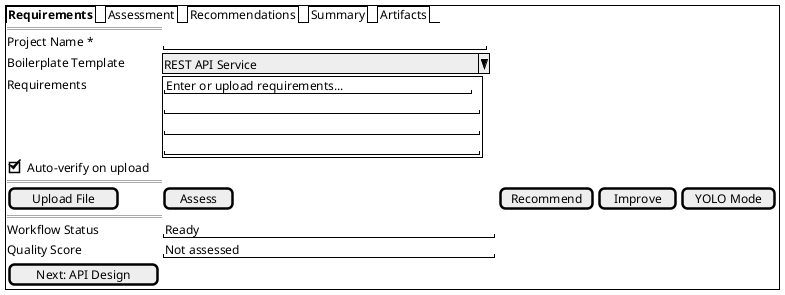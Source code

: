 @startuml SDLC_Forms_Specification
!define FORMS

' ============================================
' STEP 0: Requirements Assessment Form
' ============================================
@startsalt step0_requirements_assessment
{+
  {/ <b>Requirements | Assessment | Recommendations | Summary | Artifacts }
  {
    == Requirements Input ==
    Project Name *        | "                                        "
    Boilerplate Template  | ^REST API Service                       ^
    Requirements          | {+
                             "Enter or upload requirements...       "
                             "                                       "
                             "                                       "
                             "                                       "
                           }
    [X] Auto-verify on upload
    
    == Actions ==
    [ Upload File ] | [ Assess ] | [ Recommend ] | [ Improve ] | [ YOLO Mode ]
    
    == Status ==
    Workflow Status | "Ready                                    "
    Quality Score   | "Not assessed                             "
    
    [ Next: API Design ]
  }
}
@endsalt

' ============================================
' STEP 1: API Design Form
' ============================================
@startsalt step1_api_design
{+
  {/ <b>OpenAPI Spec | Endpoints | Models | Examples | Artifacts }
  {
    == API Configuration ==
    API Title         | "                                        "
    API Version       | "1.0.0                                   "
    Base Path         | "/api/v1                                 "
    
    == Authentication ==
    Auth Type         | ^JWT Bearer                              ^
    [ ] Include OAuth2
    [ ] API Key support
    
    == Endpoints ==
    {T
      + Method | Path          | Description       | Status
      + GET    | /users        | List all users    | [Edit] [Delete]
      + POST   | /users        | Create user       | [Edit] [Delete]
      + GET    | /users/{id}   | Get user by ID    | [Edit] [Delete]
    }
    [ Add Endpoint ]
    
    == Actions ==
    [ Generate OpenAPI ] | [ Validate ] | [ Import Swagger ] | [ YOLO Mode ]
    
    [ Previous ] | [ Next: Database Design ]
  }
}
@endsalt

' ============================================
' STEP 2: Database Design Form
' ============================================
@startsalt step2_database_design
{+
  {/ <b>Schema | Tables | Relations | Migrations | Artifacts }
  {
    == Database Configuration ==
    Database Type     | ^PostgreSQL                              ^
    Database Name     | "app_database                            "
    Schema Name       | "public                                  "
    
    == Tables ==
    {T
      + Table Name | Columns | Relations | Indexes
      + users      | 8       | 2         | 3       | [Edit] [Delete]
      + orders     | 12      | 4         | 2       | [Edit] [Delete]
      + products   | 6       | 1         | 2       | [Edit] [Delete]
    }
    [ Add Table ] | [ Import Schema ]
    
    == Table Editor (users) ==
    {T
      + Column     | Type        | Constraints      | Default
      + id         | UUID        | PRIMARY KEY      | gen_random_uuid()
      + email      | VARCHAR(255)| UNIQUE NOT NULL  | -
      + name       | VARCHAR(100)| NOT NULL         | -
      + created_at | TIMESTAMP   | NOT NULL         | CURRENT_TIMESTAMP
    }
    [ Add Column ]
    
    == Actions ==
    [ Generate SQL ] | [ Create Migrations ] | [ Validate Schema ] | [ YOLO Mode ]
    
    [ Previous ] | [ Next: Business Logic ]
  }
}
@endsalt

' ============================================
' STEP 3: Business Logic Form
' ============================================
@startsalt step3_business_logic
{+
  {/ <b>Services | Handlers | Validators | Business Rules | Artifacts }
  {
    == Service Configuration ==
    Architecture      | ^Clean Architecture                      ^
    Pattern          | ^Repository + Service                     ^
    [ ] Include CQRS
    [ ] Event Sourcing
    
    == Services ==
    {T
      + Service       | Methods | Dependencies | Coverage
      + UserService   | 12      | 3            | 95%     | [Edit] [Test]
      + OrderService  | 8       | 4            | 88%     | [Edit] [Test]
      + AuthService   | 6       | 2            | 92%     | [Edit] [Test]
    }
    [ Add Service ]
    
    == Business Rules ==
    Rule Name        | "                                        "
    Condition        | "                                        "
    Action           | "                                        "
    [ Add Rule ]
    
    == Actions ==
    [ Generate Services ] | [ Generate Tests ] | [ Validate Logic ] | [ YOLO Mode ]
    
    [ Previous ] | [ Next: Validation ]
  }
}
@endsalt

' ============================================
' STEP 4: Data Validation Form
' ============================================
@startsalt step4_validation
{+
  {/ <b>Validators | Rules | Sanitizers | Error Handling | Artifacts }
  {
    == Validation Configuration ==
    Framework        | ^Joi / Zod / Class-validator             ^
    Mode            | ^Strict                                   ^
    [ ] Custom error messages
    [ ] Localization support
    
    == Field Validators ==
    {T
      + Field      | Type    | Rules                    | Custom
      + email      | string  | email, required          | [Edit]
      + password   | string  | min:8, regex, required   | [Edit]
      + age        | number  | min:18, max:120          | [Edit]
      + phone      | string  | regex, optional          | [Edit]
    }
    [ Add Validator ]
    
    == Global Rules ==
    [ ] Trim whitespace
    [ ] Convert empty strings to null
    [ ] Strip HTML tags
    [ ] Normalize unicode
    
    == Actions ==
    [ Generate Validators ] | [ Test Validators ] | [ Export Schema ] | [ YOLO Mode ]
    
    [ Previous ] | [ Next: Infrastructure ]
  }
}
@endsalt

' ============================================
' STEP 5: Infrastructure Setup Form
' ============================================
@startsalt step5_infrastructure
{+
  {/ <b>Docker | Kubernetes | CI/CD | Monitoring | Artifacts }
  {
    == Container Configuration ==
    Base Image       | ^node:18-alpine                          ^
    Port            | "8000                                     "
    [ ] Multi-stage build
    [ ] Include health check
    
    == Services ==
    {T
      + Service    | Image           | Ports      | Replicas
      + API        | app:latest      | 8000       | 3        | [Edit]
      + Database   | postgres:15     | 5432       | 1        | [Edit]
      + Redis      | redis:7         | 6379       | 1        | [Edit]
      + Nginx      | nginx:alpine    | 80,443     | 2        | [Edit]
    }
    [ Add Service ]
    
    == Environment Variables ==
    {T
      + Variable         | Development  | Staging    | Production
      + DATABASE_URL     | localhost    | staging-db | [SECRET]
      + API_KEY          | dev-key      | [SECRET]   | [SECRET]
      + LOG_LEVEL        | debug        | info       | error
    }
    [ Add Variable ]
    
    == Actions ==
    [ Generate Docker ] | [ Generate K8s ] | [ Setup CI/CD ] | [ YOLO Mode ]
    
    [ Previous ] | [ Next: Security ]
  }
}
@endsalt

' ============================================
' STEP 6: Security Configuration Form
' ============================================
@startsalt step6_security
{+
  {/ <b>Authentication | Authorization | Encryption | Audit | Artifacts }
  {
    == Authentication ==
    Method          | ^JWT                                      ^
    Token Expiry    | "24h                                      "
    Refresh Token   | "7d                                       "
    [ ] Multi-factor authentication
    [ ] SSO integration
    
    == Authorization ==
    Model           | ^RBAC                                     ^
    {T
      + Role       | Permissions                  | Users
      + Admin      | ALL                          | 2     | [Edit]
      + Manager    | READ, WRITE, DELETE          | 5     | [Edit]
      + User       | READ, WRITE_OWN              | 100   | [Edit]
    }
    [ Add Role ]
    
    == Security Headers ==
    [ ] CORS enabled
    [ ] CSP headers
    [ ] Rate limiting
    [ ] Request validation
    [ ] SQL injection protection
    
    == Encryption ==
    Password Hash   | ^bcrypt                                   ^
    Rounds         | "12                                        "
    [ ] Data at rest encryption
    [ ] TLS/SSL required
    
    == Actions ==
    [ Generate Security ] | [ Run Audit ] | [ Penetration Test ] | [ YOLO Mode ]
    
    [ Previous ] | [ Next: Testing ]
  }
}
@endsalt

' ============================================
' STEP 7: Testing Strategy Form
' ============================================
@startsalt step7_testing
{+
  {/ <b>Unit Tests | Integration | E2E | Performance | Artifacts }
  {
    == Test Configuration ==
    Framework       | ^Jest / Pytest                            ^
    Coverage Target | "90                                       " %
    [ ] Watch mode
    [ ] Parallel execution
    
    == Test Suites ==
    {T
      + Suite         | Tests | Passed | Failed | Coverage
      + Unit          | 145   | 142    | 3      | 94%      | [Run]
      + Integration   | 67    | 67     | 0      | 87%      | [Run]
      + E2E           | 23    | 22     | 1      | 78%      | [Run]
      + Performance   | 12    | 12     | 0      | N/A      | [Run]
    }
    [ Run All Tests ]
    
    == Failed Tests ==
    {T
      + Test                        | Error           | Action
      + should_create_user          | Timeout         | [Debug] [Skip]
      + validate_email_format       | AssertionError  | [Debug] [Skip]
      + api_rate_limit_test        | 429 Expected    | [Debug] [Skip]
    }
    
    == Performance Metrics ==
    Response Time P95 | "245ms                                  "
    Throughput       | "1200 req/s                              "
    Error Rate       | "0.02%                                   "
    
    == Actions ==
    [ Generate Tests ] | [ Run Coverage ] | [ Load Test ] | [ YOLO Mode ]
    
    [ Previous ] | [ Next: Documentation ]
  }
}
@endsalt

' ============================================
' STEP 8: Documentation Form
' ============================================
@startsalt step8_documentation
{+
  {/ <b>README | API Docs | Guides | Architecture | Artifacts }
  {
    == Documentation Type ==
    Format          | ^Markdown                                 ^
    [ ] Include diagrams
    [ ] API playground
    [ ] Video tutorials
    
    == Sections ==
    {T
      + Section           | Status      | Last Updated
      + README            | Complete    | 2024-01-15  | [Edit]
      + Installation      | Complete    | 2024-01-15  | [Edit]
      + API Reference     | In Progress | 2024-01-14  | [Edit]
      + Architecture      | Draft       | 2024-01-10  | [Edit]
      + Contributing      | Complete    | 2024-01-12  | [Edit]
    }
    [ Add Section ]
    
    == API Documentation ==
    [ ] Auto-generate from OpenAPI
    [ ] Include examples
    [ ] Error codes reference
    [ ] Rate limits documentation
    
    == Deployment Guide ==
    Environment     | ^Production                               ^
    [ Generate Guide ]
    
    == Actions ==
    [ Generate Docs ] | [ Preview ] | [ Export PDF ] | [ YOLO Mode ]
    
    [ Previous ] | [ Next: Deployment ]
  }
}
@endsalt

' ============================================
' STEP 9: Deployment Form
' ============================================
@startsalt step9_deployment
{+
  {/ <b>Environments | Pipeline | Monitoring | Rollback | Artifacts }
  {
    == Deployment Target ==
    Environment     | ^Production                               ^
    Platform        | ^AWS ECS                                  ^
    Region          | ^us-east-1                                ^
    
    == Pre-deployment Checklist ==
    [ ] All tests passing
    [ ] Security scan complete
    [ ] Documentation updated
    [ ] Database migrations ready
    [ ] Rollback plan defined
    [ ] Monitoring configured
    
    == Deployment Status ==
    {T
      + Service    | Version | Status      | Health
      + API        | 1.2.3   | Running     | Healthy   | [Logs]
      + Worker     | 1.2.3   | Running     | Healthy   | [Logs]
      + Database   | 1.2.2   | Running     | Healthy   | [Logs]
    }
    
    == Monitoring ==
    CPU Usage       | [████████░░░░░░░] 52%
    Memory         | [██████████░░░░░] 68%
    Requests/sec   | 1,247
    Error Rate     | 0.01%
    
    == Actions ==
    [ Deploy ] | [ Rollback ] | [ Scale ] | [ View Logs ] | [ YOLO Mode ]
    
    [ Previous ] | [ Complete Workflow ]
  }
}
@endsalt

' ============================================
' GLOBAL WORKFLOW CONTROL FORM
' ============================================
@startsalt workflow_control
{+
  == SDLC Workflow Control ==
  {
    Current Step    | "Step 3: Business Logic                  "
    Workflow ID     | "sdlc-2024-01-15-001                     "
    Started        | "2024-01-15 10:30:00                      "
    
    == Progress ==
    {T
      + Step | Name                  | Status      | Duration
      + 0    | Requirements          | ✓ Complete  | 5m
      + 1    | API Design           | ✓ Complete  | 12m
      + 2    | Database Design      | ✓ Complete  | 8m
      + 3    | Business Logic       | ⚡ In Progress | 3m
      + 4    | Validation          | ⏸ Pending   | -
      + 5    | Infrastructure      | ⏸ Pending   | -
      + 6    | Security            | ⏸ Pending   | -
      + 7    | Testing             | ⏸ Pending   | -
      + 8    | Documentation       | ⏸ Pending   | -
      + 9    | Deployment          | ⏸ Pending   | -
    }
    
    == Global Actions ==
    [ Pause Workflow ] | [ Resume ] | [ Cancel ] | [ YOLO All Remaining ]
    
    == Notifications ==
    [ ] Email on completion
    [ ] Slack notifications
    [ ] Webhook calls
  }
}
@endsalt

' ============================================
' YOLO MODE CONFIGURATION FORM
' ============================================
@startsalt yolo_configuration
{+
  {/ <b>Settings | Permissions | Limits | Review }
  {
    == YOLO Mode Configuration ==
    
    == Automation Level ==
    (*) Full Auto - No confirmations needed
    ( ) Semi-Auto - Confirm major decisions
    ( ) Guided - Review each step
    
    == Permitted Actions ==
    [ ] Generate code without review
    [ ] Apply database migrations
    [ ] Deploy to staging
    [ ] Deploy to production
    [ ] Modify security settings
    [ ] Delete resources
    
    == Safety Limits ==
    Max Cost/hour   | "100                                     " USD
    Max Resources   | "10                                      "
    Timeout        | "60                                      " minutes
    
    == LLM Configuration ==
    Model          | ^GPT-4                                    ^
    Temperature    | "0.3                                      "
    Max Tokens     | "4000                                     "
    
    == Review Requirements ==
    [ ] Require review for production
    [ ] Require review for security changes
    [ ] Require review for data deletion
    
    == Actions ==
    [ Save Configuration ] | [ Test YOLO ] | [ Reset Defaults ]
  }
}
@endsalt

@enduml